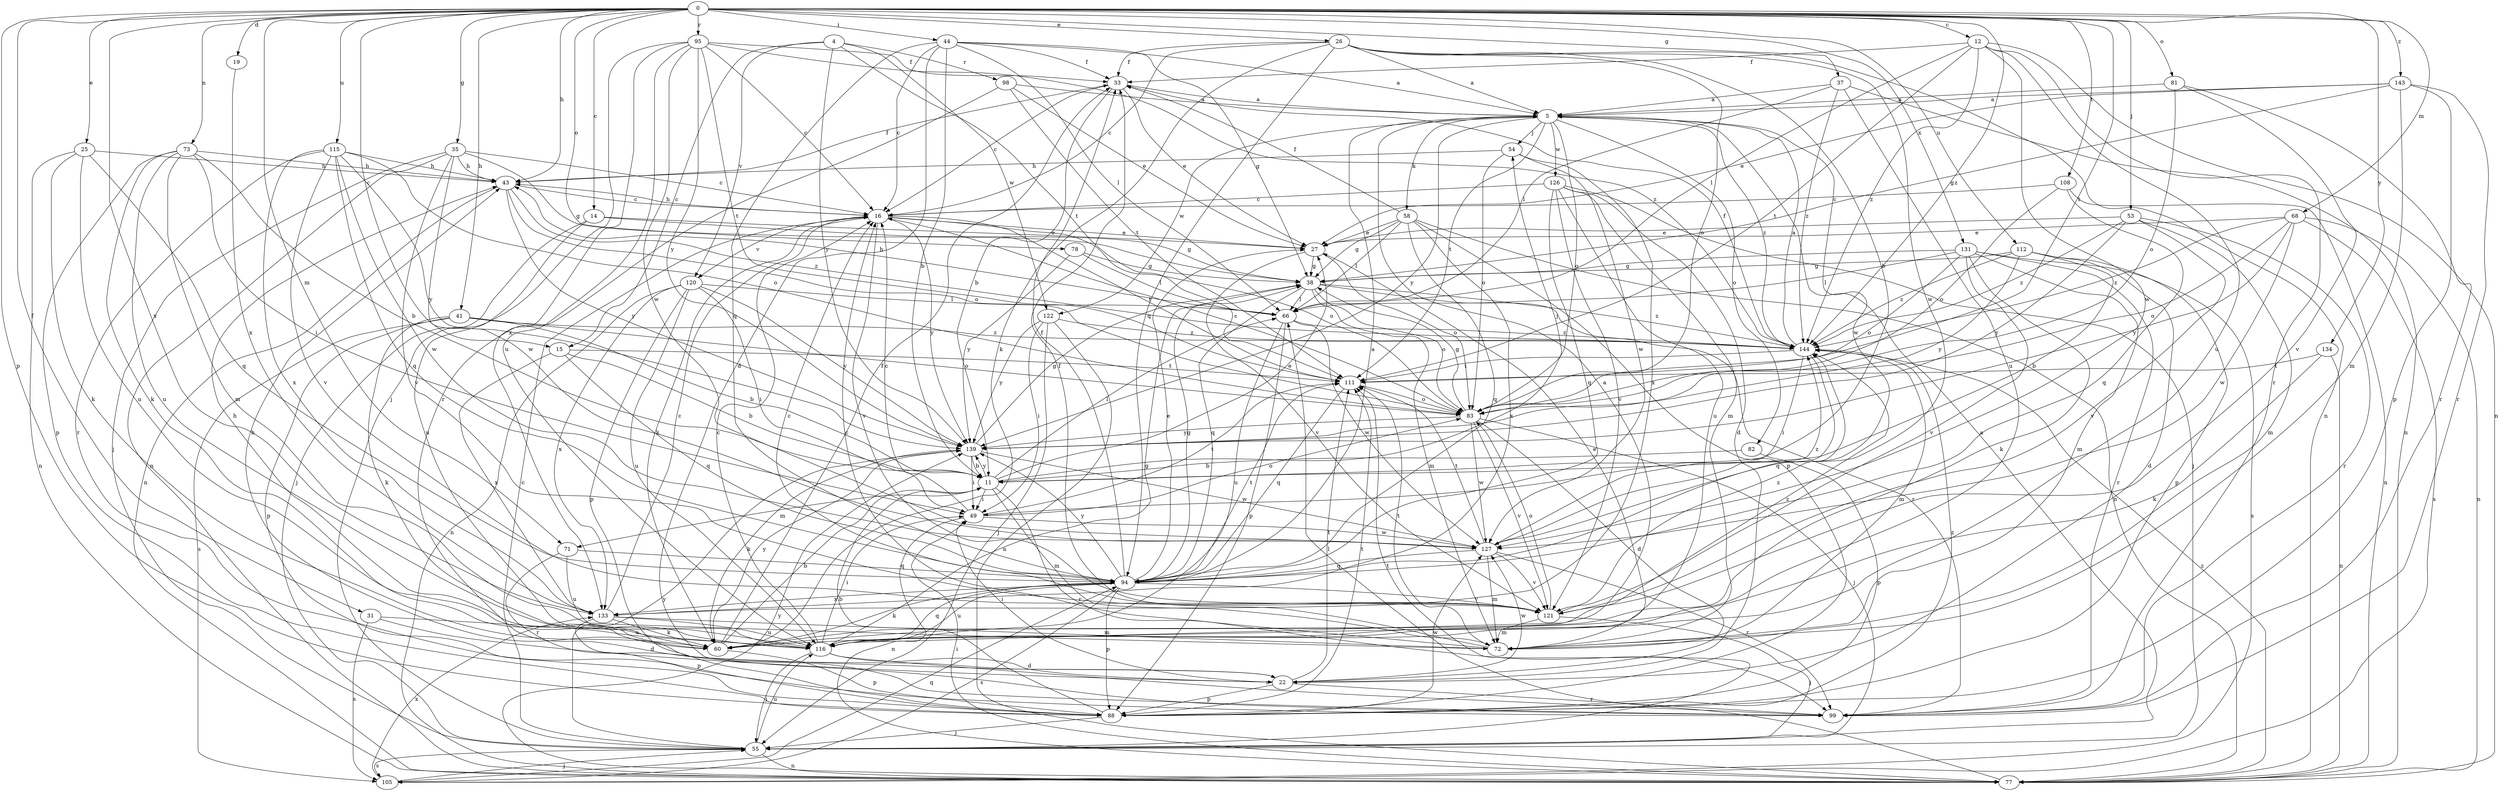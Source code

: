 strict digraph  {
0;
4;
5;
11;
12;
14;
15;
16;
19;
22;
25;
26;
27;
31;
33;
35;
37;
38;
41;
43;
44;
49;
53;
54;
55;
58;
60;
66;
68;
71;
72;
73;
77;
78;
81;
82;
83;
88;
94;
95;
98;
99;
105;
108;
111;
112;
115;
116;
120;
121;
122;
126;
127;
131;
133;
134;
139;
143;
144;
0 -> 12  [label=c];
0 -> 14  [label=c];
0 -> 15  [label=c];
0 -> 19  [label=d];
0 -> 25  [label=e];
0 -> 26  [label=e];
0 -> 31  [label=f];
0 -> 35  [label=g];
0 -> 37  [label=g];
0 -> 41  [label=h];
0 -> 43  [label=h];
0 -> 44  [label=i];
0 -> 53  [label=j];
0 -> 68  [label=m];
0 -> 71  [label=m];
0 -> 73  [label=n];
0 -> 78  [label=o];
0 -> 81  [label=o];
0 -> 88  [label=p];
0 -> 95  [label=r];
0 -> 108  [label=t];
0 -> 111  [label=t];
0 -> 112  [label=u];
0 -> 115  [label=u];
0 -> 131  [label=x];
0 -> 133  [label=x];
0 -> 134  [label=y];
0 -> 143  [label=z];
0 -> 144  [label=z];
4 -> 15  [label=c];
4 -> 98  [label=r];
4 -> 111  [label=t];
4 -> 120  [label=v];
4 -> 122  [label=w];
4 -> 139  [label=y];
5 -> 54  [label=j];
5 -> 58  [label=k];
5 -> 82  [label=o];
5 -> 83  [label=o];
5 -> 111  [label=t];
5 -> 122  [label=w];
5 -> 126  [label=w];
5 -> 127  [label=w];
5 -> 139  [label=y];
5 -> 144  [label=z];
11 -> 27  [label=e];
11 -> 49  [label=i];
11 -> 54  [label=j];
11 -> 66  [label=l];
11 -> 71  [label=m];
11 -> 72  [label=m];
11 -> 99  [label=r];
11 -> 139  [label=y];
12 -> 33  [label=f];
12 -> 66  [label=l];
12 -> 77  [label=n];
12 -> 99  [label=r];
12 -> 111  [label=t];
12 -> 116  [label=u];
12 -> 127  [label=w];
12 -> 144  [label=z];
14 -> 27  [label=e];
14 -> 38  [label=g];
14 -> 55  [label=j];
14 -> 116  [label=u];
15 -> 11  [label=b];
15 -> 94  [label=q];
15 -> 111  [label=t];
15 -> 133  [label=x];
16 -> 27  [label=e];
16 -> 43  [label=h];
16 -> 60  [label=k];
16 -> 83  [label=o];
16 -> 111  [label=t];
16 -> 120  [label=v];
16 -> 121  [label=v];
16 -> 139  [label=y];
19 -> 133  [label=x];
22 -> 43  [label=h];
22 -> 49  [label=i];
22 -> 88  [label=p];
22 -> 99  [label=r];
22 -> 111  [label=t];
22 -> 127  [label=w];
25 -> 43  [label=h];
25 -> 60  [label=k];
25 -> 77  [label=n];
25 -> 94  [label=q];
25 -> 116  [label=u];
26 -> 5  [label=a];
26 -> 11  [label=b];
26 -> 16  [label=c];
26 -> 33  [label=f];
26 -> 60  [label=k];
26 -> 77  [label=n];
26 -> 83  [label=o];
26 -> 94  [label=q];
26 -> 127  [label=w];
27 -> 38  [label=g];
27 -> 83  [label=o];
27 -> 121  [label=v];
31 -> 22  [label=d];
31 -> 105  [label=s];
31 -> 116  [label=u];
33 -> 5  [label=a];
33 -> 11  [label=b];
33 -> 16  [label=c];
33 -> 27  [label=e];
35 -> 16  [label=c];
35 -> 38  [label=g];
35 -> 43  [label=h];
35 -> 55  [label=j];
35 -> 77  [label=n];
35 -> 121  [label=v];
35 -> 127  [label=w];
37 -> 5  [label=a];
37 -> 66  [label=l];
37 -> 77  [label=n];
37 -> 116  [label=u];
37 -> 144  [label=z];
38 -> 66  [label=l];
38 -> 72  [label=m];
38 -> 83  [label=o];
38 -> 94  [label=q];
38 -> 99  [label=r];
38 -> 144  [label=z];
41 -> 11  [label=b];
41 -> 60  [label=k];
41 -> 83  [label=o];
41 -> 88  [label=p];
41 -> 105  [label=s];
41 -> 144  [label=z];
43 -> 16  [label=c];
43 -> 33  [label=f];
43 -> 77  [label=n];
43 -> 83  [label=o];
43 -> 139  [label=y];
43 -> 144  [label=z];
44 -> 5  [label=a];
44 -> 11  [label=b];
44 -> 16  [label=c];
44 -> 22  [label=d];
44 -> 33  [label=f];
44 -> 38  [label=g];
44 -> 66  [label=l];
44 -> 94  [label=q];
49 -> 16  [label=c];
49 -> 77  [label=n];
49 -> 83  [label=o];
49 -> 111  [label=t];
49 -> 127  [label=w];
53 -> 27  [label=e];
53 -> 72  [label=m];
53 -> 99  [label=r];
53 -> 121  [label=v];
53 -> 139  [label=y];
53 -> 144  [label=z];
54 -> 43  [label=h];
54 -> 83  [label=o];
54 -> 127  [label=w];
54 -> 133  [label=x];
55 -> 5  [label=a];
55 -> 16  [label=c];
55 -> 77  [label=n];
55 -> 105  [label=s];
55 -> 111  [label=t];
55 -> 116  [label=u];
55 -> 139  [label=y];
58 -> 27  [label=e];
58 -> 33  [label=f];
58 -> 38  [label=g];
58 -> 66  [label=l];
58 -> 77  [label=n];
58 -> 88  [label=p];
58 -> 94  [label=q];
58 -> 133  [label=x];
60 -> 11  [label=b];
60 -> 33  [label=f];
60 -> 43  [label=h];
60 -> 88  [label=p];
60 -> 139  [label=y];
60 -> 144  [label=z];
66 -> 43  [label=h];
66 -> 88  [label=p];
66 -> 116  [label=u];
66 -> 127  [label=w];
66 -> 144  [label=z];
68 -> 27  [label=e];
68 -> 77  [label=n];
68 -> 83  [label=o];
68 -> 105  [label=s];
68 -> 127  [label=w];
68 -> 139  [label=y];
68 -> 144  [label=z];
71 -> 94  [label=q];
71 -> 99  [label=r];
71 -> 116  [label=u];
72 -> 16  [label=c];
72 -> 27  [label=e];
72 -> 33  [label=f];
72 -> 111  [label=t];
73 -> 11  [label=b];
73 -> 43  [label=h];
73 -> 49  [label=i];
73 -> 60  [label=k];
73 -> 72  [label=m];
73 -> 88  [label=p];
73 -> 116  [label=u];
77 -> 49  [label=i];
77 -> 66  [label=l];
77 -> 139  [label=y];
77 -> 144  [label=z];
78 -> 38  [label=g];
78 -> 66  [label=l];
78 -> 139  [label=y];
81 -> 5  [label=a];
81 -> 83  [label=o];
81 -> 99  [label=r];
81 -> 121  [label=v];
82 -> 11  [label=b];
82 -> 88  [label=p];
83 -> 16  [label=c];
83 -> 22  [label=d];
83 -> 38  [label=g];
83 -> 55  [label=j];
83 -> 121  [label=v];
83 -> 127  [label=w];
83 -> 139  [label=y];
88 -> 11  [label=b];
88 -> 55  [label=j];
88 -> 111  [label=t];
88 -> 127  [label=w];
88 -> 144  [label=z];
94 -> 5  [label=a];
94 -> 27  [label=e];
94 -> 33  [label=f];
94 -> 38  [label=g];
94 -> 60  [label=k];
94 -> 88  [label=p];
94 -> 105  [label=s];
94 -> 111  [label=t];
94 -> 116  [label=u];
94 -> 121  [label=v];
94 -> 133  [label=x];
94 -> 139  [label=y];
95 -> 16  [label=c];
95 -> 33  [label=f];
95 -> 55  [label=j];
95 -> 111  [label=t];
95 -> 116  [label=u];
95 -> 127  [label=w];
95 -> 133  [label=x];
95 -> 139  [label=y];
95 -> 144  [label=z];
98 -> 5  [label=a];
98 -> 27  [label=e];
98 -> 99  [label=r];
98 -> 111  [label=t];
105 -> 55  [label=j];
105 -> 94  [label=q];
105 -> 133  [label=x];
108 -> 16  [label=c];
108 -> 77  [label=n];
108 -> 83  [label=o];
108 -> 94  [label=q];
111 -> 83  [label=o];
111 -> 94  [label=q];
112 -> 11  [label=b];
112 -> 22  [label=d];
112 -> 38  [label=g];
112 -> 88  [label=p];
112 -> 139  [label=y];
112 -> 144  [label=z];
115 -> 43  [label=h];
115 -> 83  [label=o];
115 -> 94  [label=q];
115 -> 99  [label=r];
115 -> 121  [label=v];
115 -> 127  [label=w];
115 -> 133  [label=x];
115 -> 139  [label=y];
116 -> 5  [label=a];
116 -> 16  [label=c];
116 -> 22  [label=d];
116 -> 38  [label=g];
116 -> 49  [label=i];
116 -> 55  [label=j];
116 -> 94  [label=q];
116 -> 99  [label=r];
120 -> 49  [label=i];
120 -> 66  [label=l];
120 -> 77  [label=n];
120 -> 88  [label=p];
120 -> 116  [label=u];
120 -> 133  [label=x];
120 -> 139  [label=y];
121 -> 16  [label=c];
121 -> 55  [label=j];
121 -> 72  [label=m];
121 -> 83  [label=o];
121 -> 144  [label=z];
122 -> 49  [label=i];
122 -> 55  [label=j];
122 -> 77  [label=n];
122 -> 139  [label=y];
122 -> 144  [label=z];
126 -> 16  [label=c];
126 -> 22  [label=d];
126 -> 55  [label=j];
126 -> 72  [label=m];
126 -> 94  [label=q];
126 -> 116  [label=u];
126 -> 121  [label=v];
127 -> 72  [label=m];
127 -> 94  [label=q];
127 -> 99  [label=r];
127 -> 111  [label=t];
127 -> 121  [label=v];
127 -> 144  [label=z];
131 -> 38  [label=g];
131 -> 60  [label=k];
131 -> 66  [label=l];
131 -> 72  [label=m];
131 -> 83  [label=o];
131 -> 99  [label=r];
131 -> 105  [label=s];
131 -> 121  [label=v];
133 -> 16  [label=c];
133 -> 60  [label=k];
133 -> 72  [label=m];
133 -> 88  [label=p];
133 -> 116  [label=u];
134 -> 60  [label=k];
134 -> 77  [label=n];
134 -> 111  [label=t];
139 -> 11  [label=b];
139 -> 38  [label=g];
139 -> 49  [label=i];
139 -> 60  [label=k];
139 -> 127  [label=w];
143 -> 5  [label=a];
143 -> 27  [label=e];
143 -> 38  [label=g];
143 -> 72  [label=m];
143 -> 88  [label=p];
143 -> 99  [label=r];
144 -> 5  [label=a];
144 -> 33  [label=f];
144 -> 49  [label=i];
144 -> 72  [label=m];
144 -> 94  [label=q];
144 -> 111  [label=t];
}
